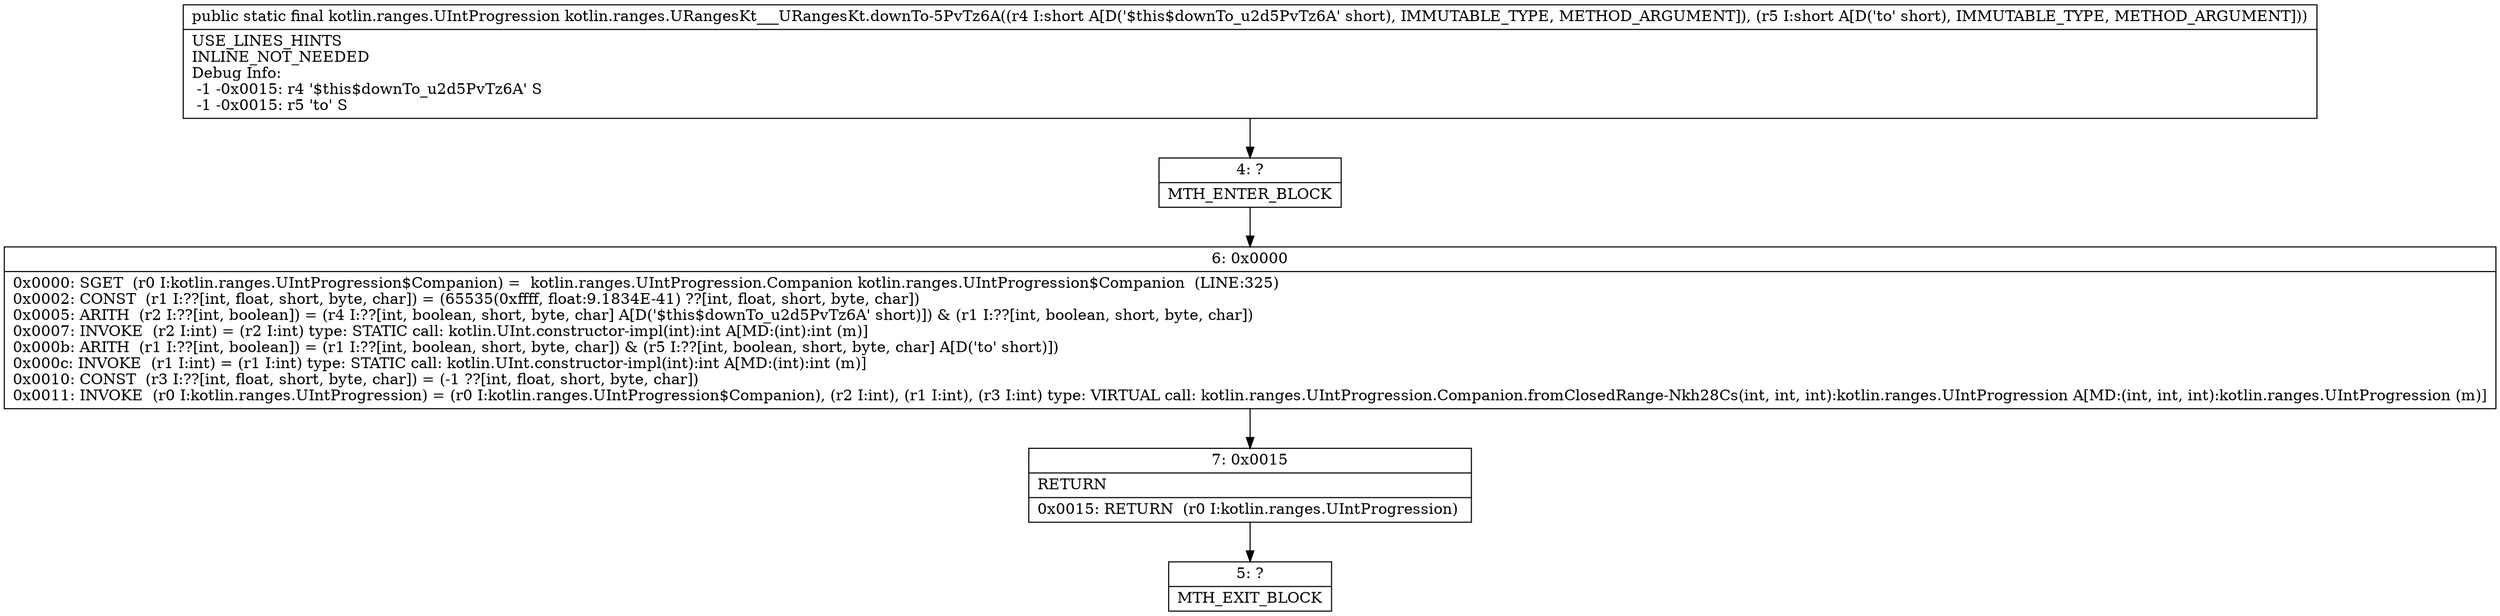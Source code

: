 digraph "CFG forkotlin.ranges.URangesKt___URangesKt.downTo\-5PvTz6A(SS)Lkotlin\/ranges\/UIntProgression;" {
Node_4 [shape=record,label="{4\:\ ?|MTH_ENTER_BLOCK\l}"];
Node_6 [shape=record,label="{6\:\ 0x0000|0x0000: SGET  (r0 I:kotlin.ranges.UIntProgression$Companion) =  kotlin.ranges.UIntProgression.Companion kotlin.ranges.UIntProgression$Companion  (LINE:325)\l0x0002: CONST  (r1 I:??[int, float, short, byte, char]) = (65535(0xffff, float:9.1834E\-41) ??[int, float, short, byte, char]) \l0x0005: ARITH  (r2 I:??[int, boolean]) = (r4 I:??[int, boolean, short, byte, char] A[D('$this$downTo_u2d5PvTz6A' short)]) & (r1 I:??[int, boolean, short, byte, char]) \l0x0007: INVOKE  (r2 I:int) = (r2 I:int) type: STATIC call: kotlin.UInt.constructor\-impl(int):int A[MD:(int):int (m)]\l0x000b: ARITH  (r1 I:??[int, boolean]) = (r1 I:??[int, boolean, short, byte, char]) & (r5 I:??[int, boolean, short, byte, char] A[D('to' short)]) \l0x000c: INVOKE  (r1 I:int) = (r1 I:int) type: STATIC call: kotlin.UInt.constructor\-impl(int):int A[MD:(int):int (m)]\l0x0010: CONST  (r3 I:??[int, float, short, byte, char]) = (\-1 ??[int, float, short, byte, char]) \l0x0011: INVOKE  (r0 I:kotlin.ranges.UIntProgression) = (r0 I:kotlin.ranges.UIntProgression$Companion), (r2 I:int), (r1 I:int), (r3 I:int) type: VIRTUAL call: kotlin.ranges.UIntProgression.Companion.fromClosedRange\-Nkh28Cs(int, int, int):kotlin.ranges.UIntProgression A[MD:(int, int, int):kotlin.ranges.UIntProgression (m)]\l}"];
Node_7 [shape=record,label="{7\:\ 0x0015|RETURN\l|0x0015: RETURN  (r0 I:kotlin.ranges.UIntProgression) \l}"];
Node_5 [shape=record,label="{5\:\ ?|MTH_EXIT_BLOCK\l}"];
MethodNode[shape=record,label="{public static final kotlin.ranges.UIntProgression kotlin.ranges.URangesKt___URangesKt.downTo\-5PvTz6A((r4 I:short A[D('$this$downTo_u2d5PvTz6A' short), IMMUTABLE_TYPE, METHOD_ARGUMENT]), (r5 I:short A[D('to' short), IMMUTABLE_TYPE, METHOD_ARGUMENT]))  | USE_LINES_HINTS\lINLINE_NOT_NEEDED\lDebug Info:\l  \-1 \-0x0015: r4 '$this$downTo_u2d5PvTz6A' S\l  \-1 \-0x0015: r5 'to' S\l}"];
MethodNode -> Node_4;Node_4 -> Node_6;
Node_6 -> Node_7;
Node_7 -> Node_5;
}

